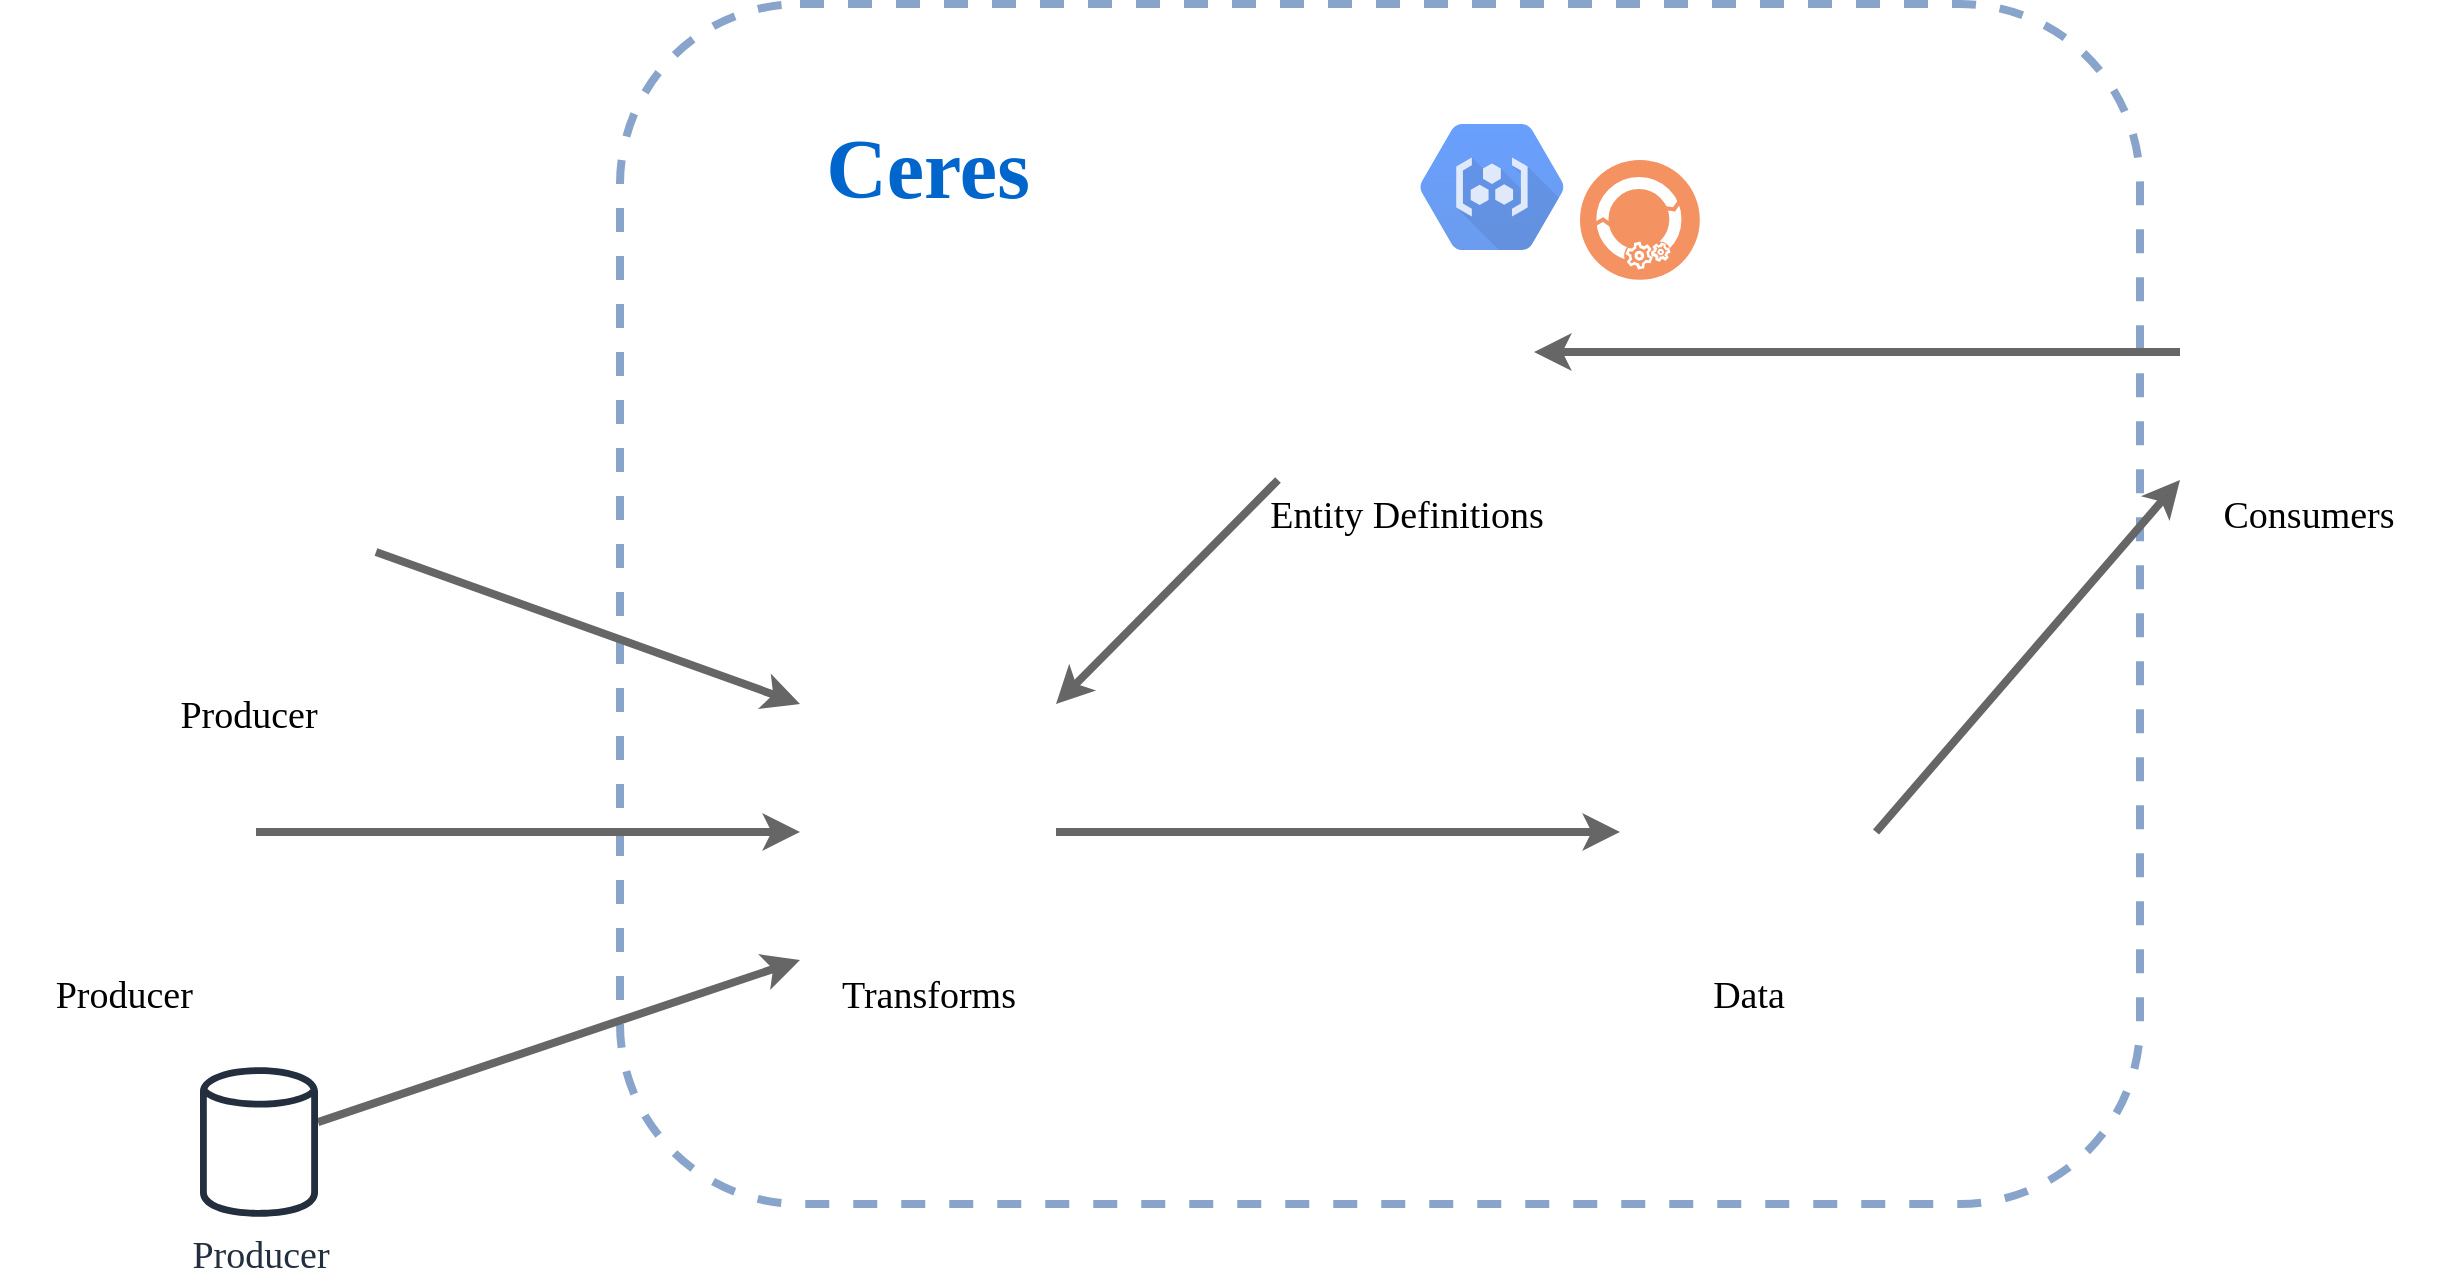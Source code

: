 <mxfile version="12.6.4"><diagram id="skwfG7F-QXAQFoRuS1sE" name="Page-1"><mxGraphModel dx="1948" dy="1514" grid="1" gridSize="10" guides="1" tooltips="1" connect="1" arrows="1" fold="1" page="0" pageScale="1" pageWidth="827" pageHeight="1169" math="0" shadow="0"><root><mxCell id="0"/><mxCell id="1" parent="0"/><mxCell id="3n9C8UEd7DjF5cGxXUs2-31" value="" style="rounded=1;whiteSpace=wrap;html=1;fontFamily=Verdana;fontSize=19;opacity=80;fillColor=none;strokeColor=#6c8ebf;strokeWidth=4;dashed=1;" vertex="1" parent="1"><mxGeometry x="370" y="-300" width="760" height="600" as="geometry"/></mxCell><mxCell id="3n9C8UEd7DjF5cGxXUs2-13" style="edgeStyle=none;rounded=0;orthogonalLoop=1;jettySize=auto;html=1;exitX=1;exitY=0.5;exitDx=0;exitDy=0;entryX=0;entryY=0.5;entryDx=0;entryDy=0;strokeWidth=4;fillColor=#f5f5f5;strokeColor=#666666;fontFamily=Verdana;fontSize=19;" edge="1" parent="1" source="3n9C8UEd7DjF5cGxXUs2-5" target="3n9C8UEd7DjF5cGxXUs2-17"><mxGeometry relative="1" as="geometry"><mxPoint x="420" y="114" as="targetPoint"/></mxGeometry></mxCell><mxCell id="3n9C8UEd7DjF5cGxXUs2-5" value="Producer&amp;nbsp;" style="shape=image;html=1;verticalAlign=top;verticalLabelPosition=bottom;labelBackgroundColor=#ffffff;imageAspect=0;aspect=fixed;image=https://cdn2.iconfinder.com/data/icons/facebook-ui-colored/48/JD-02-128.png;fontFamily=Verdana;fontSize=19;" vertex="1" parent="1"><mxGeometry x="60" y="50" width="128" height="128" as="geometry"/></mxCell><mxCell id="3n9C8UEd7DjF5cGxXUs2-12" style="rounded=0;orthogonalLoop=1;jettySize=auto;html=1;exitX=1;exitY=0.5;exitDx=0;exitDy=0;entryX=0;entryY=0;entryDx=0;entryDy=0;strokeWidth=4;fillColor=#f5f5f5;strokeColor=#666666;fontFamily=Verdana;fontSize=19;" edge="1" parent="1" source="3n9C8UEd7DjF5cGxXUs2-7" target="3n9C8UEd7DjF5cGxXUs2-17"><mxGeometry relative="1" as="geometry"><mxPoint x="420" y="50" as="targetPoint"/></mxGeometry></mxCell><mxCell id="3n9C8UEd7DjF5cGxXUs2-7" value="Producer" style="shape=image;html=1;verticalAlign=top;verticalLabelPosition=bottom;labelBackgroundColor=#ffffff;imageAspect=0;aspect=fixed;image=https://cdn2.iconfinder.com/data/icons/pinterest-ui/48/Jee-54-128.png;fontFamily=Verdana;fontSize=19;" vertex="1" parent="1"><mxGeometry x="120" y="-90" width="128" height="128" as="geometry"/></mxCell><mxCell id="3n9C8UEd7DjF5cGxXUs2-15" value="" style="edgeStyle=none;rounded=0;orthogonalLoop=1;jettySize=auto;html=1;entryX=0;entryY=1;entryDx=0;entryDy=0;strokeWidth=4;fillColor=#f5f5f5;strokeColor=#666666;fontFamily=Verdana;fontSize=19;" edge="1" parent="1" source="3n9C8UEd7DjF5cGxXUs2-10" target="3n9C8UEd7DjF5cGxXUs2-17"><mxGeometry relative="1" as="geometry"><mxPoint x="420" y="178" as="targetPoint"/></mxGeometry></mxCell><mxCell id="3n9C8UEd7DjF5cGxXUs2-10" value="Producer" style="outlineConnect=0;fontColor=#232F3E;gradientColor=none;fillColor=#232F3E;strokeColor=none;dashed=0;verticalLabelPosition=bottom;verticalAlign=top;align=center;html=1;fontSize=19;fontStyle=0;aspect=fixed;pointerEvents=1;shape=mxgraph.aws4.generic_database;fontFamily=Verdana;" vertex="1" parent="1"><mxGeometry x="160" y="230" width="59" height="78" as="geometry"/></mxCell><mxCell id="3n9C8UEd7DjF5cGxXUs2-29" style="edgeStyle=none;rounded=0;orthogonalLoop=1;jettySize=auto;html=1;exitX=1;exitY=0.5;exitDx=0;exitDy=0;entryX=0;entryY=0.5;entryDx=0;entryDy=0;strokeWidth=4;fontFamily=Verdana;fontSize=19;fillColor=#f5f5f5;strokeColor=#666666;" edge="1" parent="1" source="3n9C8UEd7DjF5cGxXUs2-17" target="3n9C8UEd7DjF5cGxXUs2-28"><mxGeometry relative="1" as="geometry"/></mxCell><mxCell id="3n9C8UEd7DjF5cGxXUs2-17" value="Transforms" style="shape=image;html=1;verticalAlign=top;verticalLabelPosition=bottom;labelBackgroundColor=#ffffff;imageAspect=0;aspect=fixed;image=https://cdn0.iconfinder.com/data/icons/glyphpack/60/function-128.png;imageBorder=none;imageBackground=none;opacity=80;fontSize=19;fontFamily=Verdana;" vertex="1" parent="1"><mxGeometry x="460" y="50" width="128" height="128" as="geometry"/></mxCell><mxCell id="3n9C8UEd7DjF5cGxXUs2-25" style="edgeStyle=none;rounded=0;orthogonalLoop=1;jettySize=auto;html=1;exitX=0;exitY=1;exitDx=0;exitDy=0;entryX=1;entryY=0;entryDx=0;entryDy=0;strokeWidth=4;fontFamily=Verdana;fontSize=19;fillColor=#f5f5f5;strokeColor=#666666;" edge="1" parent="1" source="3n9C8UEd7DjF5cGxXUs2-20" target="3n9C8UEd7DjF5cGxXUs2-17"><mxGeometry relative="1" as="geometry"/></mxCell><mxCell id="3n9C8UEd7DjF5cGxXUs2-20" value="Entity Definitions" style="shape=image;html=1;verticalAlign=top;verticalLabelPosition=bottom;labelBackgroundColor=#ffffff;imageAspect=0;aspect=fixed;image=https://cdn1.iconfinder.com/data/icons/ios-11-glyphs/30/define_location-128.png;opacity=80;fontFamily=Verdana;fontSize=19;" vertex="1" parent="1"><mxGeometry x="699" y="-190" width="128" height="128" as="geometry"/></mxCell><mxCell id="3n9C8UEd7DjF5cGxXUs2-26" style="edgeStyle=none;rounded=0;orthogonalLoop=1;jettySize=auto;html=1;exitX=0;exitY=0.5;exitDx=0;exitDy=0;entryX=1;entryY=0.5;entryDx=0;entryDy=0;strokeWidth=4;fontFamily=Verdana;fontSize=19;fillColor=#f5f5f5;strokeColor=#666666;" edge="1" parent="1" source="3n9C8UEd7DjF5cGxXUs2-23" target="3n9C8UEd7DjF5cGxXUs2-20"><mxGeometry relative="1" as="geometry"/></mxCell><mxCell id="3n9C8UEd7DjF5cGxXUs2-23" value="Consumers" style="shape=image;html=1;verticalAlign=top;verticalLabelPosition=bottom;labelBackgroundColor=#ffffff;imageAspect=0;aspect=fixed;image=https://cdn2.iconfinder.com/data/icons/business-process-1/512/client-128.png;fontFamily=Verdana;fontSize=19;opacity=80;" vertex="1" parent="1"><mxGeometry x="1150" y="-190" width="128" height="128" as="geometry"/></mxCell><mxCell id="3n9C8UEd7DjF5cGxXUs2-30" style="edgeStyle=none;rounded=0;orthogonalLoop=1;jettySize=auto;html=1;exitX=1;exitY=0.5;exitDx=0;exitDy=0;entryX=0;entryY=1;entryDx=0;entryDy=0;strokeWidth=4;fontFamily=Verdana;fontSize=19;fillColor=#f5f5f5;strokeColor=#666666;" edge="1" parent="1" source="3n9C8UEd7DjF5cGxXUs2-28" target="3n9C8UEd7DjF5cGxXUs2-23"><mxGeometry relative="1" as="geometry"/></mxCell><mxCell id="3n9C8UEd7DjF5cGxXUs2-28" value="Data" style="shape=image;html=1;verticalAlign=top;verticalLabelPosition=bottom;labelBackgroundColor=#ffffff;imageAspect=0;aspect=fixed;image=https://cdn1.iconfinder.com/data/icons/nuvola2/128x128/mimetypes/binary.png;fontFamily=Verdana;fontSize=19;opacity=80;" vertex="1" parent="1"><mxGeometry x="870" y="50" width="128" height="128" as="geometry"/></mxCell><mxCell id="3n9C8UEd7DjF5cGxXUs2-32" value="Ceres" style="text;html=1;strokeColor=none;fillColor=none;align=center;verticalAlign=middle;whiteSpace=wrap;rounded=0;dashed=1;fontFamily=Times New Roman;fontSize=42;opacity=80;fontColor=#0066CC;fontStyle=1" vertex="1" parent="1"><mxGeometry x="454" y="-242.5" width="140" height="50" as="geometry"/></mxCell><mxCell id="3n9C8UEd7DjF5cGxXUs2-35" value="" style="shape=image;html=1;verticalAlign=top;verticalLabelPosition=bottom;labelBackgroundColor=#ffffff;imageAspect=0;aspect=fixed;image=https://cdn2.iconfinder.com/data/icons/social-icons-33/128/Github-128.png;dashed=1;strokeWidth=4;fillColor=none;fontFamily=Times New Roman;fontSize=42;fontColor=#0066CC;opacity=80;" vertex="1" parent="1"><mxGeometry x="827" y="-280" width="58" height="58" as="geometry"/></mxCell><mxCell id="3n9C8UEd7DjF5cGxXUs2-37" value="" style="shape=mxgraph.gcp.compute.container_registry;html=1;fillColor=#4387FD;gradientColor=#4683EA;strokeColor=none;verticalLabelPosition=bottom;verticalAlign=top;align=center;dashed=1;fontFamily=Times New Roman;fontSize=42;fontColor=#0066CC;opacity=80;" vertex="1" parent="1"><mxGeometry x="770" y="-240" width="71.92" height="63" as="geometry"/></mxCell><mxCell id="3n9C8UEd7DjF5cGxXUs2-38" value="" style="aspect=fixed;perimeter=ellipsePerimeter;html=1;align=center;shadow=0;dashed=0;fontColor=#4277BB;labelBackgroundColor=#ffffff;fontSize=12;spacingTop=3;image;image=img/lib/ibm/devops/artifact_management.svg;strokeWidth=4;fillColor=none;opacity=80;" vertex="1" parent="1"><mxGeometry x="850" y="-222" width="60" height="60" as="geometry"/></mxCell><mxCell id="3n9C8UEd7DjF5cGxXUs2-40" value="" style="shape=image;verticalLabelPosition=bottom;labelBackgroundColor=#ffffff;verticalAlign=top;aspect=fixed;imageAspect=0;image=https://upload.wikimedia.org/wikipedia/commons/thumb/3/39/Kubernetes_logo_without_workmark.svg/1200px-Kubernetes_logo_without_workmark.svg.png;" vertex="1" parent="1"><mxGeometry x="573.07" y="130" width="66.93" height="65" as="geometry"/></mxCell><mxCell id="3n9C8UEd7DjF5cGxXUs2-41" value="" style="shape=image;verticalLabelPosition=bottom;labelBackgroundColor=#ffffff;verticalAlign=top;aspect=fixed;imageAspect=0;image=https://miro.medium.com/max/1000/1*RosDftZut1zBzRxPEz21kw.png;" vertex="1" parent="1"><mxGeometry x="580" y="160" width="110" height="110" as="geometry"/></mxCell><mxCell id="3n9C8UEd7DjF5cGxXUs2-42" value="" style="shape=image;verticalLabelPosition=bottom;labelBackgroundColor=#ffffff;verticalAlign=top;aspect=fixed;imageAspect=0;image=https://upload.wikimedia.org/wikipedia/commons/f/f3/Apache_Spark_logo.svg;" vertex="1" parent="1"><mxGeometry x="640" y="140" width="119.09" height="62" as="geometry"/></mxCell><mxCell id="3n9C8UEd7DjF5cGxXUs2-43" value="" style="shape=image;verticalLabelPosition=bottom;labelBackgroundColor=#ffffff;verticalAlign=top;aspect=fixed;imageAspect=0;image=https://upload.wikimedia.org/wikipedia/commons/thumb/8/89/Google-BigQuery-Logo.svg/1024px-Google-BigQuery-Logo.svg.png;" vertex="1" parent="1"><mxGeometry x="980" y="150" width="70" height="70" as="geometry"/></mxCell><mxCell id="3n9C8UEd7DjF5cGxXUs2-44" value="" style="shape=image;verticalLabelPosition=bottom;labelBackgroundColor=#ffffff;verticalAlign=top;aspect=fixed;imageAspect=0;image=https://cdn.freelogovectors.net/wp-content/uploads/2018/07/amazon-redshift-logo.png;" vertex="1" parent="1"><mxGeometry x="939.85" y="210" width="110.15" height="43" as="geometry"/></mxCell><mxCell id="3n9C8UEd7DjF5cGxXUs2-45" value="" style="shape=image;verticalLabelPosition=bottom;labelBackgroundColor=#ffffff;verticalAlign=top;aspect=fixed;imageAspect=0;image=https://upload.wikimedia.org/wikipedia/commons/thumb/b/bb/Apache_Hive_logo.svg/1200px-Apache_Hive_logo.svg.png;" vertex="1" parent="1"><mxGeometry x="1040" y="146" width="86.67" height="78" as="geometry"/></mxCell></root></mxGraphModel></diagram></mxfile>